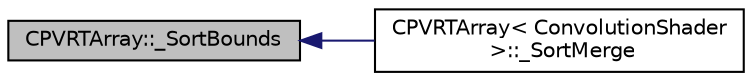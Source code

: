 digraph "CPVRTArray::_SortBounds"
{
  edge [fontname="Helvetica",fontsize="10",labelfontname="Helvetica",labelfontsize="10"];
  node [fontname="Helvetica",fontsize="10",shape=record];
  rankdir="LR";
  Node1 [label="CPVRTArray::_SortBounds",height=0.2,width=0.4,color="black", fillcolor="grey75", style="filled", fontcolor="black"];
  Node1 -> Node2 [dir="back",color="midnightblue",fontsize="10",style="solid",fontname="Helvetica"];
  Node2 [label="CPVRTArray\< ConvolutionShader\l \>::_SortMerge",height=0.2,width=0.4,color="black", fillcolor="white", style="filled",URL="$class_c_p_v_r_t_array.html#a948f329ea4ea544a65f4e2fac59bfef1",tooltip="Internal sort algorithm - in-place merge method. "];
}
